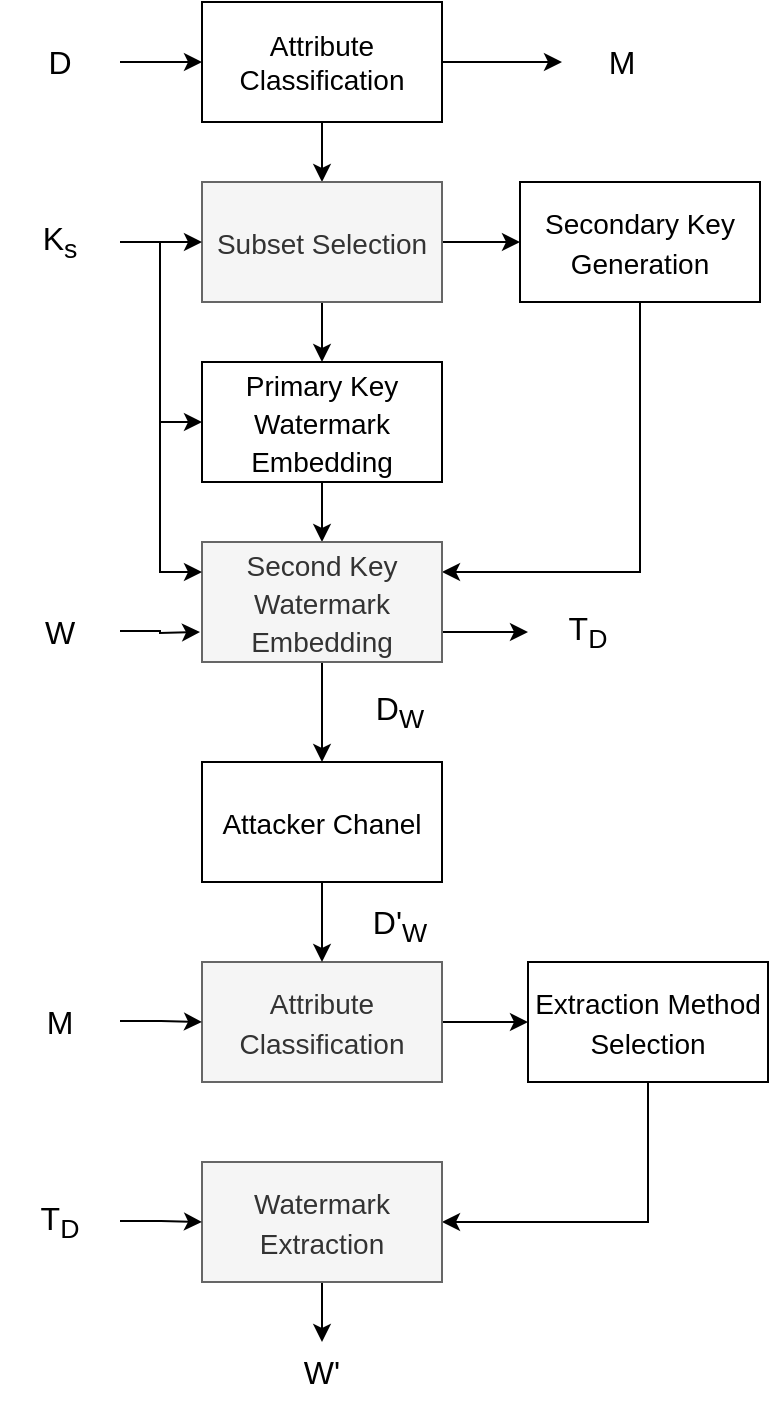 <mxfile version="20.5.3" type="github">
  <diagram name="第 1 页" id="uVB4zvXaumi5qdr4Yra4">
    <mxGraphModel dx="734" dy="468" grid="1" gridSize="10" guides="1" tooltips="1" connect="1" arrows="1" fold="1" page="1" pageScale="1" pageWidth="583" pageHeight="827" math="0" shadow="0">
      <root>
        <mxCell id="0" />
        <mxCell id="1" parent="0" />
        <mxCell id="TRXT9HQxhYtgr1BYwbM0-7" style="edgeStyle=orthogonalEdgeStyle;rounded=0;orthogonalLoop=1;jettySize=auto;html=1;fontSize=16;movable=1;resizable=1;rotatable=1;deletable=1;editable=1;connectable=1;exitX=1;exitY=0.5;exitDx=0;exitDy=0;" parent="1" source="TRXT9HQxhYtgr1BYwbM0-2" target="TRXT9HQxhYtgr1BYwbM0-6" edge="1">
          <mxGeometry relative="1" as="geometry" />
        </mxCell>
        <mxCell id="TRXT9HQxhYtgr1BYwbM0-9" style="edgeStyle=orthogonalEdgeStyle;rounded=0;orthogonalLoop=1;jettySize=auto;html=1;fontSize=14;movable=1;resizable=1;rotatable=1;deletable=1;editable=1;connectable=1;exitX=0.5;exitY=1;exitDx=0;exitDy=0;" parent="1" source="TRXT9HQxhYtgr1BYwbM0-2" target="TRXT9HQxhYtgr1BYwbM0-8" edge="1">
          <mxGeometry relative="1" as="geometry" />
        </mxCell>
        <mxCell id="TRXT9HQxhYtgr1BYwbM0-2" value="&lt;font style=&quot;font-size: 14px;&quot;&gt;Attribute&lt;br&gt;Classification&lt;/font&gt;" style="rounded=0;whiteSpace=wrap;html=1;movable=1;resizable=1;rotatable=1;deletable=1;editable=1;connectable=1;direction=east;" parent="1" vertex="1">
          <mxGeometry x="211" y="40" width="120" height="60" as="geometry" />
        </mxCell>
        <mxCell id="TRXT9HQxhYtgr1BYwbM0-5" style="edgeStyle=orthogonalEdgeStyle;rounded=0;orthogonalLoop=1;jettySize=auto;html=1;exitX=1;exitY=0.5;exitDx=0;exitDy=0;entryX=0;entryY=0.5;entryDx=0;entryDy=0;fontSize=16;movable=1;resizable=1;rotatable=1;deletable=1;editable=1;connectable=1;" parent="1" source="TRXT9HQxhYtgr1BYwbM0-3" target="TRXT9HQxhYtgr1BYwbM0-2" edge="1">
          <mxGeometry relative="1" as="geometry" />
        </mxCell>
        <mxCell id="TRXT9HQxhYtgr1BYwbM0-3" value="&lt;font style=&quot;font-size: 16px;&quot;&gt;D&lt;/font&gt;" style="text;html=1;strokeColor=none;fillColor=none;align=center;verticalAlign=middle;whiteSpace=wrap;rounded=0;movable=1;resizable=1;rotatable=1;deletable=1;editable=1;connectable=1;direction=east;" parent="1" vertex="1">
          <mxGeometry x="110" y="55" width="60" height="30" as="geometry" />
        </mxCell>
        <mxCell id="TRXT9HQxhYtgr1BYwbM0-6" value="&lt;font style=&quot;font-size: 16px;&quot;&gt;M&lt;/font&gt;" style="text;html=1;strokeColor=none;fillColor=none;align=center;verticalAlign=middle;whiteSpace=wrap;rounded=0;movable=1;resizable=1;rotatable=1;deletable=1;editable=1;connectable=1;direction=east;" parent="1" vertex="1">
          <mxGeometry x="391" y="55" width="60" height="30" as="geometry" />
        </mxCell>
        <mxCell id="sYc0mZvIJebRFfXn1_e_-29" style="edgeStyle=orthogonalEdgeStyle;rounded=0;orthogonalLoop=1;jettySize=auto;html=1;exitX=0.5;exitY=1;exitDx=0;exitDy=0;entryX=0.5;entryY=0;entryDx=0;entryDy=0;fontSize=16;movable=1;resizable=1;rotatable=1;deletable=1;editable=1;connectable=1;" parent="1" source="TRXT9HQxhYtgr1BYwbM0-8" target="sYc0mZvIJebRFfXn1_e_-3" edge="1">
          <mxGeometry relative="1" as="geometry" />
        </mxCell>
        <mxCell id="sYc0mZvIJebRFfXn1_e_-31" style="edgeStyle=orthogonalEdgeStyle;rounded=0;orthogonalLoop=1;jettySize=auto;html=1;exitX=1;exitY=0.5;exitDx=0;exitDy=0;entryX=0;entryY=0.5;entryDx=0;entryDy=0;fontSize=16;movable=1;resizable=1;rotatable=1;deletable=1;editable=1;connectable=1;" parent="1" source="TRXT9HQxhYtgr1BYwbM0-8" target="sYc0mZvIJebRFfXn1_e_-1" edge="1">
          <mxGeometry relative="1" as="geometry" />
        </mxCell>
        <mxCell id="TRXT9HQxhYtgr1BYwbM0-8" value="&lt;font style=&quot;font-size: 14px;&quot;&gt;Subset Selection&lt;/font&gt;" style="rounded=0;whiteSpace=wrap;html=1;fontSize=16;fillColor=#f5f5f5;fontColor=#333333;strokeColor=#666666;movable=1;resizable=1;rotatable=1;deletable=1;editable=1;connectable=1;direction=east;" parent="1" vertex="1">
          <mxGeometry x="211" y="130" width="120" height="60" as="geometry" />
        </mxCell>
        <mxCell id="TRXT9HQxhYtgr1BYwbM0-12" style="edgeStyle=orthogonalEdgeStyle;rounded=0;orthogonalLoop=1;jettySize=auto;html=1;exitX=1;exitY=0.5;exitDx=0;exitDy=0;entryX=0;entryY=0.5;entryDx=0;entryDy=0;fontSize=14;movable=1;resizable=1;rotatable=1;deletable=1;editable=1;connectable=1;" parent="1" source="TRXT9HQxhYtgr1BYwbM0-11" target="TRXT9HQxhYtgr1BYwbM0-8" edge="1">
          <mxGeometry relative="1" as="geometry" />
        </mxCell>
        <mxCell id="TRXT9HQxhYtgr1BYwbM0-11" value="&lt;font style=&quot;font-size: 16px;&quot;&gt;K&lt;sub style=&quot;border-color: var(--border-color);&quot;&gt;s&lt;/sub&gt;&lt;/font&gt;" style="text;html=1;strokeColor=none;fillColor=none;align=center;verticalAlign=middle;whiteSpace=wrap;rounded=0;movable=1;resizable=1;rotatable=1;deletable=1;editable=1;connectable=1;direction=east;" parent="1" vertex="1">
          <mxGeometry x="110" y="145" width="60" height="30" as="geometry" />
        </mxCell>
        <mxCell id="sYc0mZvIJebRFfXn1_e_-35" style="edgeStyle=orthogonalEdgeStyle;rounded=0;orthogonalLoop=1;jettySize=auto;html=1;exitX=0.5;exitY=1;exitDx=0;exitDy=0;entryX=1;entryY=0.25;entryDx=0;entryDy=0;fontSize=16;movable=1;resizable=1;rotatable=1;deletable=1;editable=1;connectable=1;" parent="1" source="sYc0mZvIJebRFfXn1_e_-1" target="sYc0mZvIJebRFfXn1_e_-4" edge="1">
          <mxGeometry relative="1" as="geometry" />
        </mxCell>
        <mxCell id="sYc0mZvIJebRFfXn1_e_-1" value="&lt;span style=&quot;font-size: 14px;&quot;&gt;Secondary Key Generation&lt;/span&gt;" style="rounded=0;whiteSpace=wrap;html=1;fontSize=16;movable=1;resizable=1;rotatable=1;deletable=1;editable=1;connectable=1;direction=east;" parent="1" vertex="1">
          <mxGeometry x="370" y="130" width="120" height="60" as="geometry" />
        </mxCell>
        <mxCell id="sYc0mZvIJebRFfXn1_e_-30" style="edgeStyle=orthogonalEdgeStyle;rounded=0;orthogonalLoop=1;jettySize=auto;html=1;exitX=0.5;exitY=1;exitDx=0;exitDy=0;entryX=0.5;entryY=0;entryDx=0;entryDy=0;fontSize=16;movable=1;resizable=1;rotatable=1;deletable=1;editable=1;connectable=1;" parent="1" source="sYc0mZvIJebRFfXn1_e_-3" target="sYc0mZvIJebRFfXn1_e_-4" edge="1">
          <mxGeometry relative="1" as="geometry" />
        </mxCell>
        <mxCell id="sYc0mZvIJebRFfXn1_e_-3" value="&lt;span style=&quot;font-size: 14px;&quot;&gt;Primary Key Watermark Embedding&lt;/span&gt;" style="rounded=0;whiteSpace=wrap;html=1;fontSize=16;movable=1;resizable=1;rotatable=1;deletable=1;editable=1;connectable=1;direction=east;" parent="1" vertex="1">
          <mxGeometry x="211" y="220" width="120" height="60" as="geometry" />
        </mxCell>
        <mxCell id="sYc0mZvIJebRFfXn1_e_-37" style="edgeStyle=orthogonalEdgeStyle;rounded=0;orthogonalLoop=1;jettySize=auto;html=1;exitX=0.5;exitY=1;exitDx=0;exitDy=0;entryX=0.5;entryY=0;entryDx=0;entryDy=0;fontSize=16;movable=1;resizable=1;rotatable=1;deletable=1;editable=1;connectable=1;" parent="1" source="sYc0mZvIJebRFfXn1_e_-4" target="sYc0mZvIJebRFfXn1_e_-27" edge="1">
          <mxGeometry relative="1" as="geometry" />
        </mxCell>
        <mxCell id="sYc0mZvIJebRFfXn1_e_-46" style="edgeStyle=orthogonalEdgeStyle;rounded=0;orthogonalLoop=1;jettySize=auto;html=1;exitX=1;exitY=0.75;exitDx=0;exitDy=0;entryX=0;entryY=0.5;entryDx=0;entryDy=0;fontSize=16;movable=1;resizable=1;rotatable=1;deletable=1;editable=1;connectable=1;" parent="1" source="sYc0mZvIJebRFfXn1_e_-4" target="sYc0mZvIJebRFfXn1_e_-44" edge="1">
          <mxGeometry relative="1" as="geometry" />
        </mxCell>
        <mxCell id="sYc0mZvIJebRFfXn1_e_-4" value="&lt;span style=&quot;font-size: 14px;&quot;&gt;Second Key Watermark Embedding&lt;br&gt;&lt;/span&gt;" style="rounded=0;whiteSpace=wrap;html=1;fontSize=16;fillColor=#f5f5f5;fontColor=#333333;strokeColor=#666666;movable=1;resizable=1;rotatable=1;deletable=1;editable=1;connectable=1;direction=east;" parent="1" vertex="1">
          <mxGeometry x="211" y="310" width="120" height="60" as="geometry" />
        </mxCell>
        <mxCell id="sYc0mZvIJebRFfXn1_e_-36" style="edgeStyle=orthogonalEdgeStyle;rounded=0;orthogonalLoop=1;jettySize=auto;html=1;fontSize=16;movable=1;resizable=1;rotatable=1;deletable=1;editable=1;connectable=1;" parent="1" source="sYc0mZvIJebRFfXn1_e_-12" edge="1">
          <mxGeometry relative="1" as="geometry">
            <mxPoint x="210" y="355" as="targetPoint" />
          </mxGeometry>
        </mxCell>
        <mxCell id="sYc0mZvIJebRFfXn1_e_-12" value="&lt;font style=&quot;font-size: 16px;&quot;&gt;W&lt;/font&gt;" style="text;html=1;strokeColor=none;fillColor=none;align=center;verticalAlign=middle;whiteSpace=wrap;rounded=0;movable=1;resizable=1;rotatable=1;deletable=1;editable=1;connectable=1;direction=east;" parent="1" vertex="1">
          <mxGeometry x="110" y="339.5" width="60" height="30" as="geometry" />
        </mxCell>
        <mxCell id="sYc0mZvIJebRFfXn1_e_-57" style="edgeStyle=orthogonalEdgeStyle;rounded=0;orthogonalLoop=1;jettySize=auto;html=1;exitX=1;exitY=0.5;exitDx=0;exitDy=0;entryX=0;entryY=0.5;entryDx=0;entryDy=0;fontSize=14;movable=1;resizable=1;rotatable=1;deletable=1;editable=1;connectable=1;" parent="1" source="sYc0mZvIJebRFfXn1_e_-26" target="sYc0mZvIJebRFfXn1_e_-53" edge="1">
          <mxGeometry relative="1" as="geometry" />
        </mxCell>
        <mxCell id="sYc0mZvIJebRFfXn1_e_-26" value="&lt;font style=&quot;font-size: 14px;&quot;&gt;Attribute Classification&lt;/font&gt;" style="rounded=0;whiteSpace=wrap;html=1;fontSize=16;fillColor=#f5f5f5;fontColor=#333333;strokeColor=#666666;movable=1;resizable=1;rotatable=1;deletable=1;editable=1;connectable=1;direction=east;" parent="1" vertex="1">
          <mxGeometry x="211" y="520" width="120" height="60" as="geometry" />
        </mxCell>
        <mxCell id="sYc0mZvIJebRFfXn1_e_-41" style="edgeStyle=orthogonalEdgeStyle;rounded=0;orthogonalLoop=1;jettySize=auto;html=1;exitX=0.5;exitY=1;exitDx=0;exitDy=0;entryX=0.5;entryY=0;entryDx=0;entryDy=0;fontSize=13;movable=1;resizable=1;rotatable=1;deletable=1;editable=1;connectable=1;" parent="1" source="sYc0mZvIJebRFfXn1_e_-27" target="sYc0mZvIJebRFfXn1_e_-26" edge="1">
          <mxGeometry relative="1" as="geometry" />
        </mxCell>
        <mxCell id="sYc0mZvIJebRFfXn1_e_-27" value="&lt;font style=&quot;font-size: 14px;&quot;&gt;Attacker Chanel&lt;/font&gt;" style="rounded=0;whiteSpace=wrap;html=1;fontSize=16;movable=1;resizable=1;rotatable=1;deletable=1;editable=1;connectable=1;direction=east;" parent="1" vertex="1">
          <mxGeometry x="211" y="420" width="120" height="60" as="geometry" />
        </mxCell>
        <mxCell id="sYc0mZvIJebRFfXn1_e_-34" value="" style="endArrow=classic;html=1;rounded=0;fontSize=16;entryX=0;entryY=0.5;entryDx=0;entryDy=0;movable=1;resizable=1;rotatable=1;deletable=1;editable=1;connectable=1;exitX=0;exitY=0.5;exitDx=0;exitDy=0;" parent="1" target="sYc0mZvIJebRFfXn1_e_-3" edge="1">
          <mxGeometry width="50" height="50" relative="1" as="geometry">
            <mxPoint x="190" y="160" as="sourcePoint" />
            <mxPoint x="240" y="110" as="targetPoint" />
            <Array as="points">
              <mxPoint x="190" y="250" />
            </Array>
          </mxGeometry>
        </mxCell>
        <mxCell id="sYc0mZvIJebRFfXn1_e_-38" value="&lt;font style=&quot;font-size: 16px;&quot;&gt;D&lt;sub&gt;W&lt;/sub&gt;&lt;/font&gt;" style="text;html=1;strokeColor=none;fillColor=none;align=center;verticalAlign=middle;whiteSpace=wrap;rounded=0;movable=1;resizable=1;rotatable=1;deletable=1;editable=1;connectable=1;direction=east;" parent="1" vertex="1">
          <mxGeometry x="280" y="380" width="60" height="30" as="geometry" />
        </mxCell>
        <mxCell id="sYc0mZvIJebRFfXn1_e_-51" style="edgeStyle=orthogonalEdgeStyle;rounded=0;orthogonalLoop=1;jettySize=auto;html=1;exitX=1;exitY=0.5;exitDx=0;exitDy=0;entryX=0;entryY=0.5;entryDx=0;entryDy=0;fontSize=16;movable=1;resizable=1;rotatable=1;deletable=1;editable=1;connectable=1;" parent="1" source="sYc0mZvIJebRFfXn1_e_-39" target="sYc0mZvIJebRFfXn1_e_-26" edge="1">
          <mxGeometry relative="1" as="geometry" />
        </mxCell>
        <mxCell id="sYc0mZvIJebRFfXn1_e_-39" value="&lt;font style=&quot;font-size: 16px;&quot;&gt;M&lt;/font&gt;" style="text;html=1;strokeColor=none;fillColor=none;align=center;verticalAlign=middle;whiteSpace=wrap;rounded=0;movable=1;resizable=1;rotatable=1;deletable=1;editable=1;connectable=1;direction=east;" parent="1" vertex="1">
          <mxGeometry x="110" y="534.5" width="60" height="30" as="geometry" />
        </mxCell>
        <mxCell id="sYc0mZvIJebRFfXn1_e_-43" value="&lt;font style=&quot;font-size: 16px;&quot;&gt;D&#39;&lt;sub&gt;W&lt;/sub&gt;&lt;/font&gt;" style="text;html=1;strokeColor=none;fillColor=none;align=center;verticalAlign=middle;whiteSpace=wrap;rounded=0;movable=1;resizable=1;rotatable=1;deletable=1;editable=1;connectable=1;direction=east;" parent="1" vertex="1">
          <mxGeometry x="280" y="487" width="60" height="30" as="geometry" />
        </mxCell>
        <mxCell id="sYc0mZvIJebRFfXn1_e_-44" value="&lt;span style=&quot;font-size: 16px;&quot;&gt;T&lt;sub&gt;D&lt;/sub&gt;&lt;/span&gt;" style="text;html=1;strokeColor=none;fillColor=none;align=center;verticalAlign=middle;whiteSpace=wrap;rounded=0;fontSize=13;movable=1;resizable=1;rotatable=1;deletable=1;editable=1;connectable=1;direction=east;" parent="1" vertex="1">
          <mxGeometry x="374" y="340" width="60" height="30" as="geometry" />
        </mxCell>
        <mxCell id="sYc0mZvIJebRFfXn1_e_-47" value="" style="endArrow=classic;html=1;rounded=0;fontSize=16;entryX=0;entryY=0.25;entryDx=0;entryDy=0;movable=1;resizable=1;rotatable=1;deletable=1;editable=1;connectable=1;exitX=0;exitY=0.25;exitDx=0;exitDy=0;" parent="1" target="sYc0mZvIJebRFfXn1_e_-4" edge="1">
          <mxGeometry width="50" height="50" relative="1" as="geometry">
            <mxPoint x="190" y="160" as="sourcePoint" />
            <mxPoint x="240" y="110" as="targetPoint" />
            <Array as="points">
              <mxPoint x="190" y="325" />
            </Array>
          </mxGeometry>
        </mxCell>
        <mxCell id="sYc0mZvIJebRFfXn1_e_-55" style="edgeStyle=orthogonalEdgeStyle;rounded=0;orthogonalLoop=1;jettySize=auto;html=1;exitX=0.5;exitY=1;exitDx=0;exitDy=0;entryX=1;entryY=0.5;entryDx=0;entryDy=0;fontSize=14;movable=1;resizable=1;rotatable=1;deletable=1;editable=1;connectable=1;" parent="1" source="sYc0mZvIJebRFfXn1_e_-53" target="sYc0mZvIJebRFfXn1_e_-54" edge="1">
          <mxGeometry relative="1" as="geometry" />
        </mxCell>
        <mxCell id="sYc0mZvIJebRFfXn1_e_-53" value="&lt;span style=&quot;font-size: 14px;&quot;&gt;Extraction Method Selection&lt;/span&gt;" style="rounded=0;whiteSpace=wrap;html=1;fontSize=16;movable=1;resizable=1;rotatable=1;deletable=1;editable=1;connectable=1;direction=east;" parent="1" vertex="1">
          <mxGeometry x="374" y="520" width="120" height="60" as="geometry" />
        </mxCell>
        <mxCell id="sYc0mZvIJebRFfXn1_e_-59" style="edgeStyle=orthogonalEdgeStyle;rounded=0;orthogonalLoop=1;jettySize=auto;html=1;fontSize=14;movable=1;resizable=1;rotatable=1;deletable=1;editable=1;connectable=1;exitX=0.5;exitY=1;exitDx=0;exitDy=0;" parent="1" source="sYc0mZvIJebRFfXn1_e_-54" target="sYc0mZvIJebRFfXn1_e_-58" edge="1">
          <mxGeometry relative="1" as="geometry" />
        </mxCell>
        <mxCell id="sYc0mZvIJebRFfXn1_e_-54" value="&lt;span style=&quot;font-size: 14px;&quot;&gt;Watermark Extraction&lt;/span&gt;" style="rounded=0;whiteSpace=wrap;html=1;fontSize=16;fillColor=#f5f5f5;fontColor=#333333;strokeColor=#666666;movable=1;resizable=1;rotatable=1;deletable=1;editable=1;connectable=1;direction=east;" parent="1" vertex="1">
          <mxGeometry x="211" y="620" width="120" height="60" as="geometry" />
        </mxCell>
        <mxCell id="sYc0mZvIJebRFfXn1_e_-58" value="&lt;font style=&quot;font-size: 16px;&quot;&gt;W&#39;&lt;/font&gt;" style="text;html=1;strokeColor=none;fillColor=none;align=center;verticalAlign=middle;whiteSpace=wrap;rounded=0;movable=1;resizable=1;rotatable=1;deletable=1;editable=1;connectable=1;direction=east;" parent="1" vertex="1">
          <mxGeometry x="241" y="710" width="60" height="30" as="geometry" />
        </mxCell>
        <mxCell id="sYc0mZvIJebRFfXn1_e_-61" style="edgeStyle=orthogonalEdgeStyle;rounded=0;orthogonalLoop=1;jettySize=auto;html=1;exitX=1;exitY=0.5;exitDx=0;exitDy=0;entryX=0;entryY=0.5;entryDx=0;entryDy=0;fontSize=14;movable=1;resizable=1;rotatable=1;deletable=1;editable=1;connectable=1;" parent="1" source="sYc0mZvIJebRFfXn1_e_-60" target="sYc0mZvIJebRFfXn1_e_-54" edge="1">
          <mxGeometry relative="1" as="geometry" />
        </mxCell>
        <mxCell id="sYc0mZvIJebRFfXn1_e_-60" value="&lt;span style=&quot;font-size: 16px;&quot;&gt;T&lt;sub&gt;D&lt;/sub&gt;&lt;/span&gt;" style="text;html=1;strokeColor=none;fillColor=none;align=center;verticalAlign=middle;whiteSpace=wrap;rounded=0;fontSize=13;movable=1;resizable=1;rotatable=1;deletable=1;editable=1;connectable=1;direction=east;" parent="1" vertex="1">
          <mxGeometry x="110" y="634.5" width="60" height="30" as="geometry" />
        </mxCell>
      </root>
    </mxGraphModel>
  </diagram>
</mxfile>

